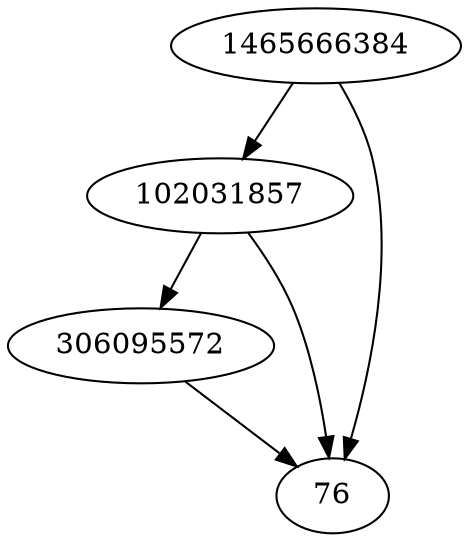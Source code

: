 strict digraph  {
1465666384;
102031857;
306095572;
76;
1465666384 -> 76;
1465666384 -> 102031857;
102031857 -> 76;
102031857 -> 306095572;
306095572 -> 76;
}
